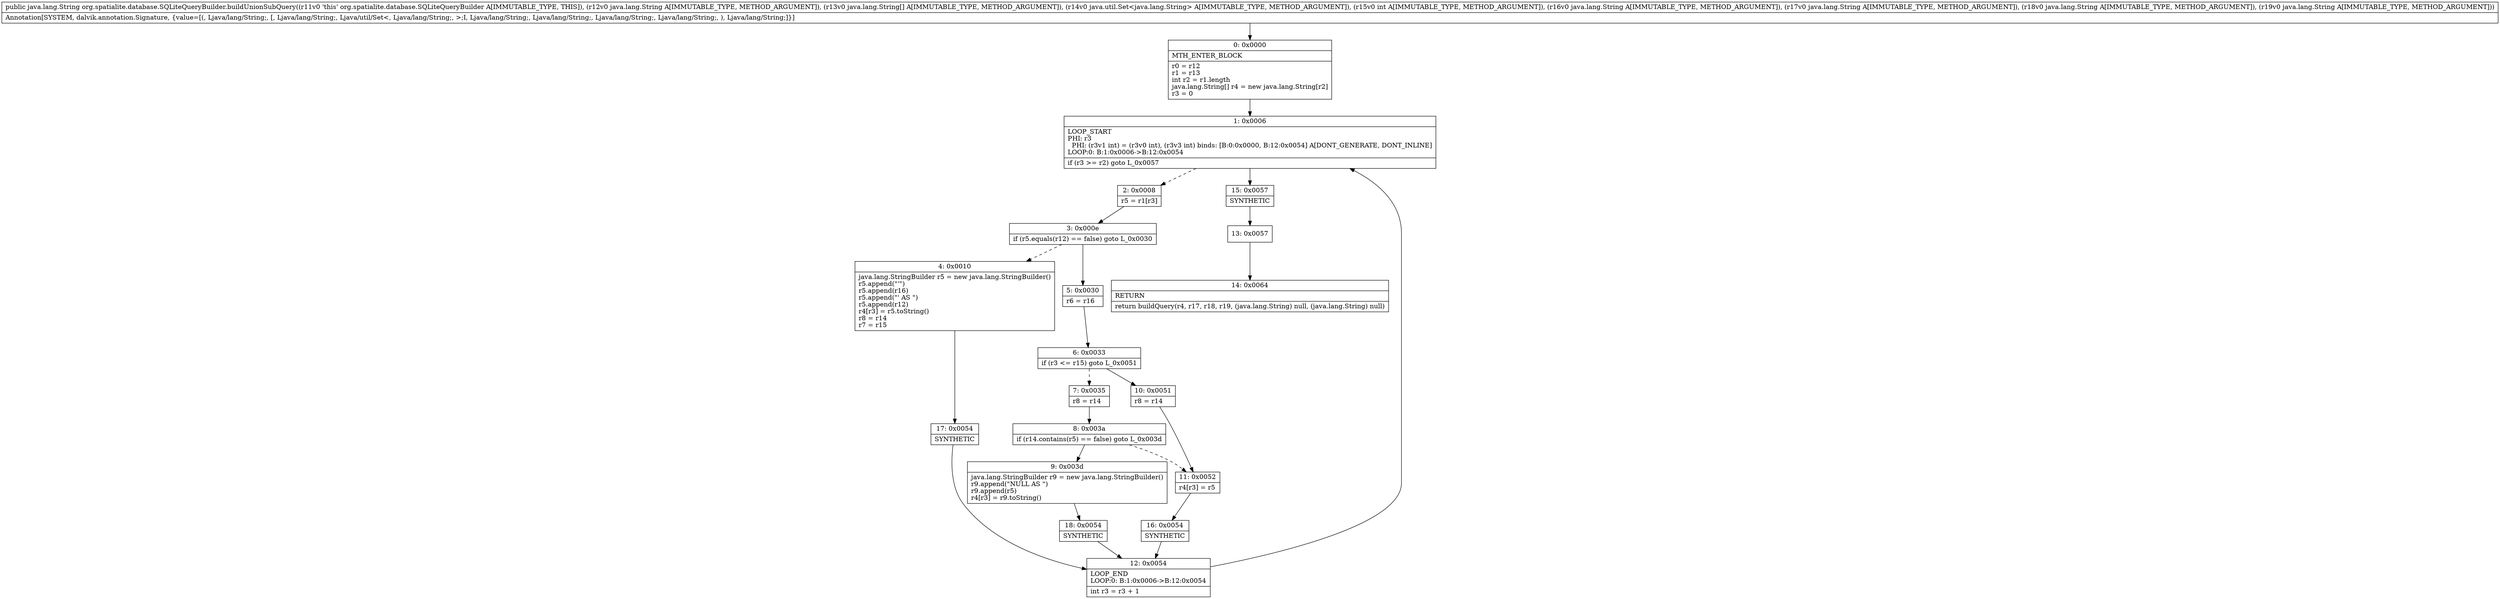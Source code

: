 digraph "CFG fororg.spatialite.database.SQLiteQueryBuilder.buildUnionSubQuery(Ljava\/lang\/String;[Ljava\/lang\/String;Ljava\/util\/Set;ILjava\/lang\/String;Ljava\/lang\/String;Ljava\/lang\/String;Ljava\/lang\/String;)Ljava\/lang\/String;" {
Node_0 [shape=record,label="{0\:\ 0x0000|MTH_ENTER_BLOCK\l|r0 = r12\lr1 = r13\lint r2 = r1.length\ljava.lang.String[] r4 = new java.lang.String[r2]\lr3 = 0\l}"];
Node_1 [shape=record,label="{1\:\ 0x0006|LOOP_START\lPHI: r3 \l  PHI: (r3v1 int) = (r3v0 int), (r3v3 int) binds: [B:0:0x0000, B:12:0x0054] A[DONT_GENERATE, DONT_INLINE]\lLOOP:0: B:1:0x0006\-\>B:12:0x0054\l|if (r3 \>= r2) goto L_0x0057\l}"];
Node_2 [shape=record,label="{2\:\ 0x0008|r5 = r1[r3]\l}"];
Node_3 [shape=record,label="{3\:\ 0x000e|if (r5.equals(r12) == false) goto L_0x0030\l}"];
Node_4 [shape=record,label="{4\:\ 0x0010|java.lang.StringBuilder r5 = new java.lang.StringBuilder()\lr5.append(\"'\")\lr5.append(r16)\lr5.append(\"' AS \")\lr5.append(r12)\lr4[r3] = r5.toString()\lr8 = r14\lr7 = r15\l}"];
Node_5 [shape=record,label="{5\:\ 0x0030|r6 = r16\l}"];
Node_6 [shape=record,label="{6\:\ 0x0033|if (r3 \<= r15) goto L_0x0051\l}"];
Node_7 [shape=record,label="{7\:\ 0x0035|r8 = r14\l}"];
Node_8 [shape=record,label="{8\:\ 0x003a|if (r14.contains(r5) == false) goto L_0x003d\l}"];
Node_9 [shape=record,label="{9\:\ 0x003d|java.lang.StringBuilder r9 = new java.lang.StringBuilder()\lr9.append(\"NULL AS \")\lr9.append(r5)\lr4[r3] = r9.toString()\l}"];
Node_10 [shape=record,label="{10\:\ 0x0051|r8 = r14\l}"];
Node_11 [shape=record,label="{11\:\ 0x0052|r4[r3] = r5\l}"];
Node_12 [shape=record,label="{12\:\ 0x0054|LOOP_END\lLOOP:0: B:1:0x0006\-\>B:12:0x0054\l|int r3 = r3 + 1\l}"];
Node_13 [shape=record,label="{13\:\ 0x0057}"];
Node_14 [shape=record,label="{14\:\ 0x0064|RETURN\l|return buildQuery(r4, r17, r18, r19, (java.lang.String) null, (java.lang.String) null)\l}"];
Node_15 [shape=record,label="{15\:\ 0x0057|SYNTHETIC\l}"];
Node_16 [shape=record,label="{16\:\ 0x0054|SYNTHETIC\l}"];
Node_17 [shape=record,label="{17\:\ 0x0054|SYNTHETIC\l}"];
Node_18 [shape=record,label="{18\:\ 0x0054|SYNTHETIC\l}"];
MethodNode[shape=record,label="{public java.lang.String org.spatialite.database.SQLiteQueryBuilder.buildUnionSubQuery((r11v0 'this' org.spatialite.database.SQLiteQueryBuilder A[IMMUTABLE_TYPE, THIS]), (r12v0 java.lang.String A[IMMUTABLE_TYPE, METHOD_ARGUMENT]), (r13v0 java.lang.String[] A[IMMUTABLE_TYPE, METHOD_ARGUMENT]), (r14v0 java.util.Set\<java.lang.String\> A[IMMUTABLE_TYPE, METHOD_ARGUMENT]), (r15v0 int A[IMMUTABLE_TYPE, METHOD_ARGUMENT]), (r16v0 java.lang.String A[IMMUTABLE_TYPE, METHOD_ARGUMENT]), (r17v0 java.lang.String A[IMMUTABLE_TYPE, METHOD_ARGUMENT]), (r18v0 java.lang.String A[IMMUTABLE_TYPE, METHOD_ARGUMENT]), (r19v0 java.lang.String A[IMMUTABLE_TYPE, METHOD_ARGUMENT]))  | Annotation[SYSTEM, dalvik.annotation.Signature, \{value=[(, Ljava\/lang\/String;, [, Ljava\/lang\/String;, Ljava\/util\/Set\<, Ljava\/lang\/String;, \>;I, Ljava\/lang\/String;, Ljava\/lang\/String;, Ljava\/lang\/String;, Ljava\/lang\/String;, ), Ljava\/lang\/String;]\}]\l}"];
MethodNode -> Node_0;
Node_0 -> Node_1;
Node_1 -> Node_2[style=dashed];
Node_1 -> Node_15;
Node_2 -> Node_3;
Node_3 -> Node_4[style=dashed];
Node_3 -> Node_5;
Node_4 -> Node_17;
Node_5 -> Node_6;
Node_6 -> Node_7[style=dashed];
Node_6 -> Node_10;
Node_7 -> Node_8;
Node_8 -> Node_9;
Node_8 -> Node_11[style=dashed];
Node_9 -> Node_18;
Node_10 -> Node_11;
Node_11 -> Node_16;
Node_12 -> Node_1;
Node_13 -> Node_14;
Node_15 -> Node_13;
Node_16 -> Node_12;
Node_17 -> Node_12;
Node_18 -> Node_12;
}


